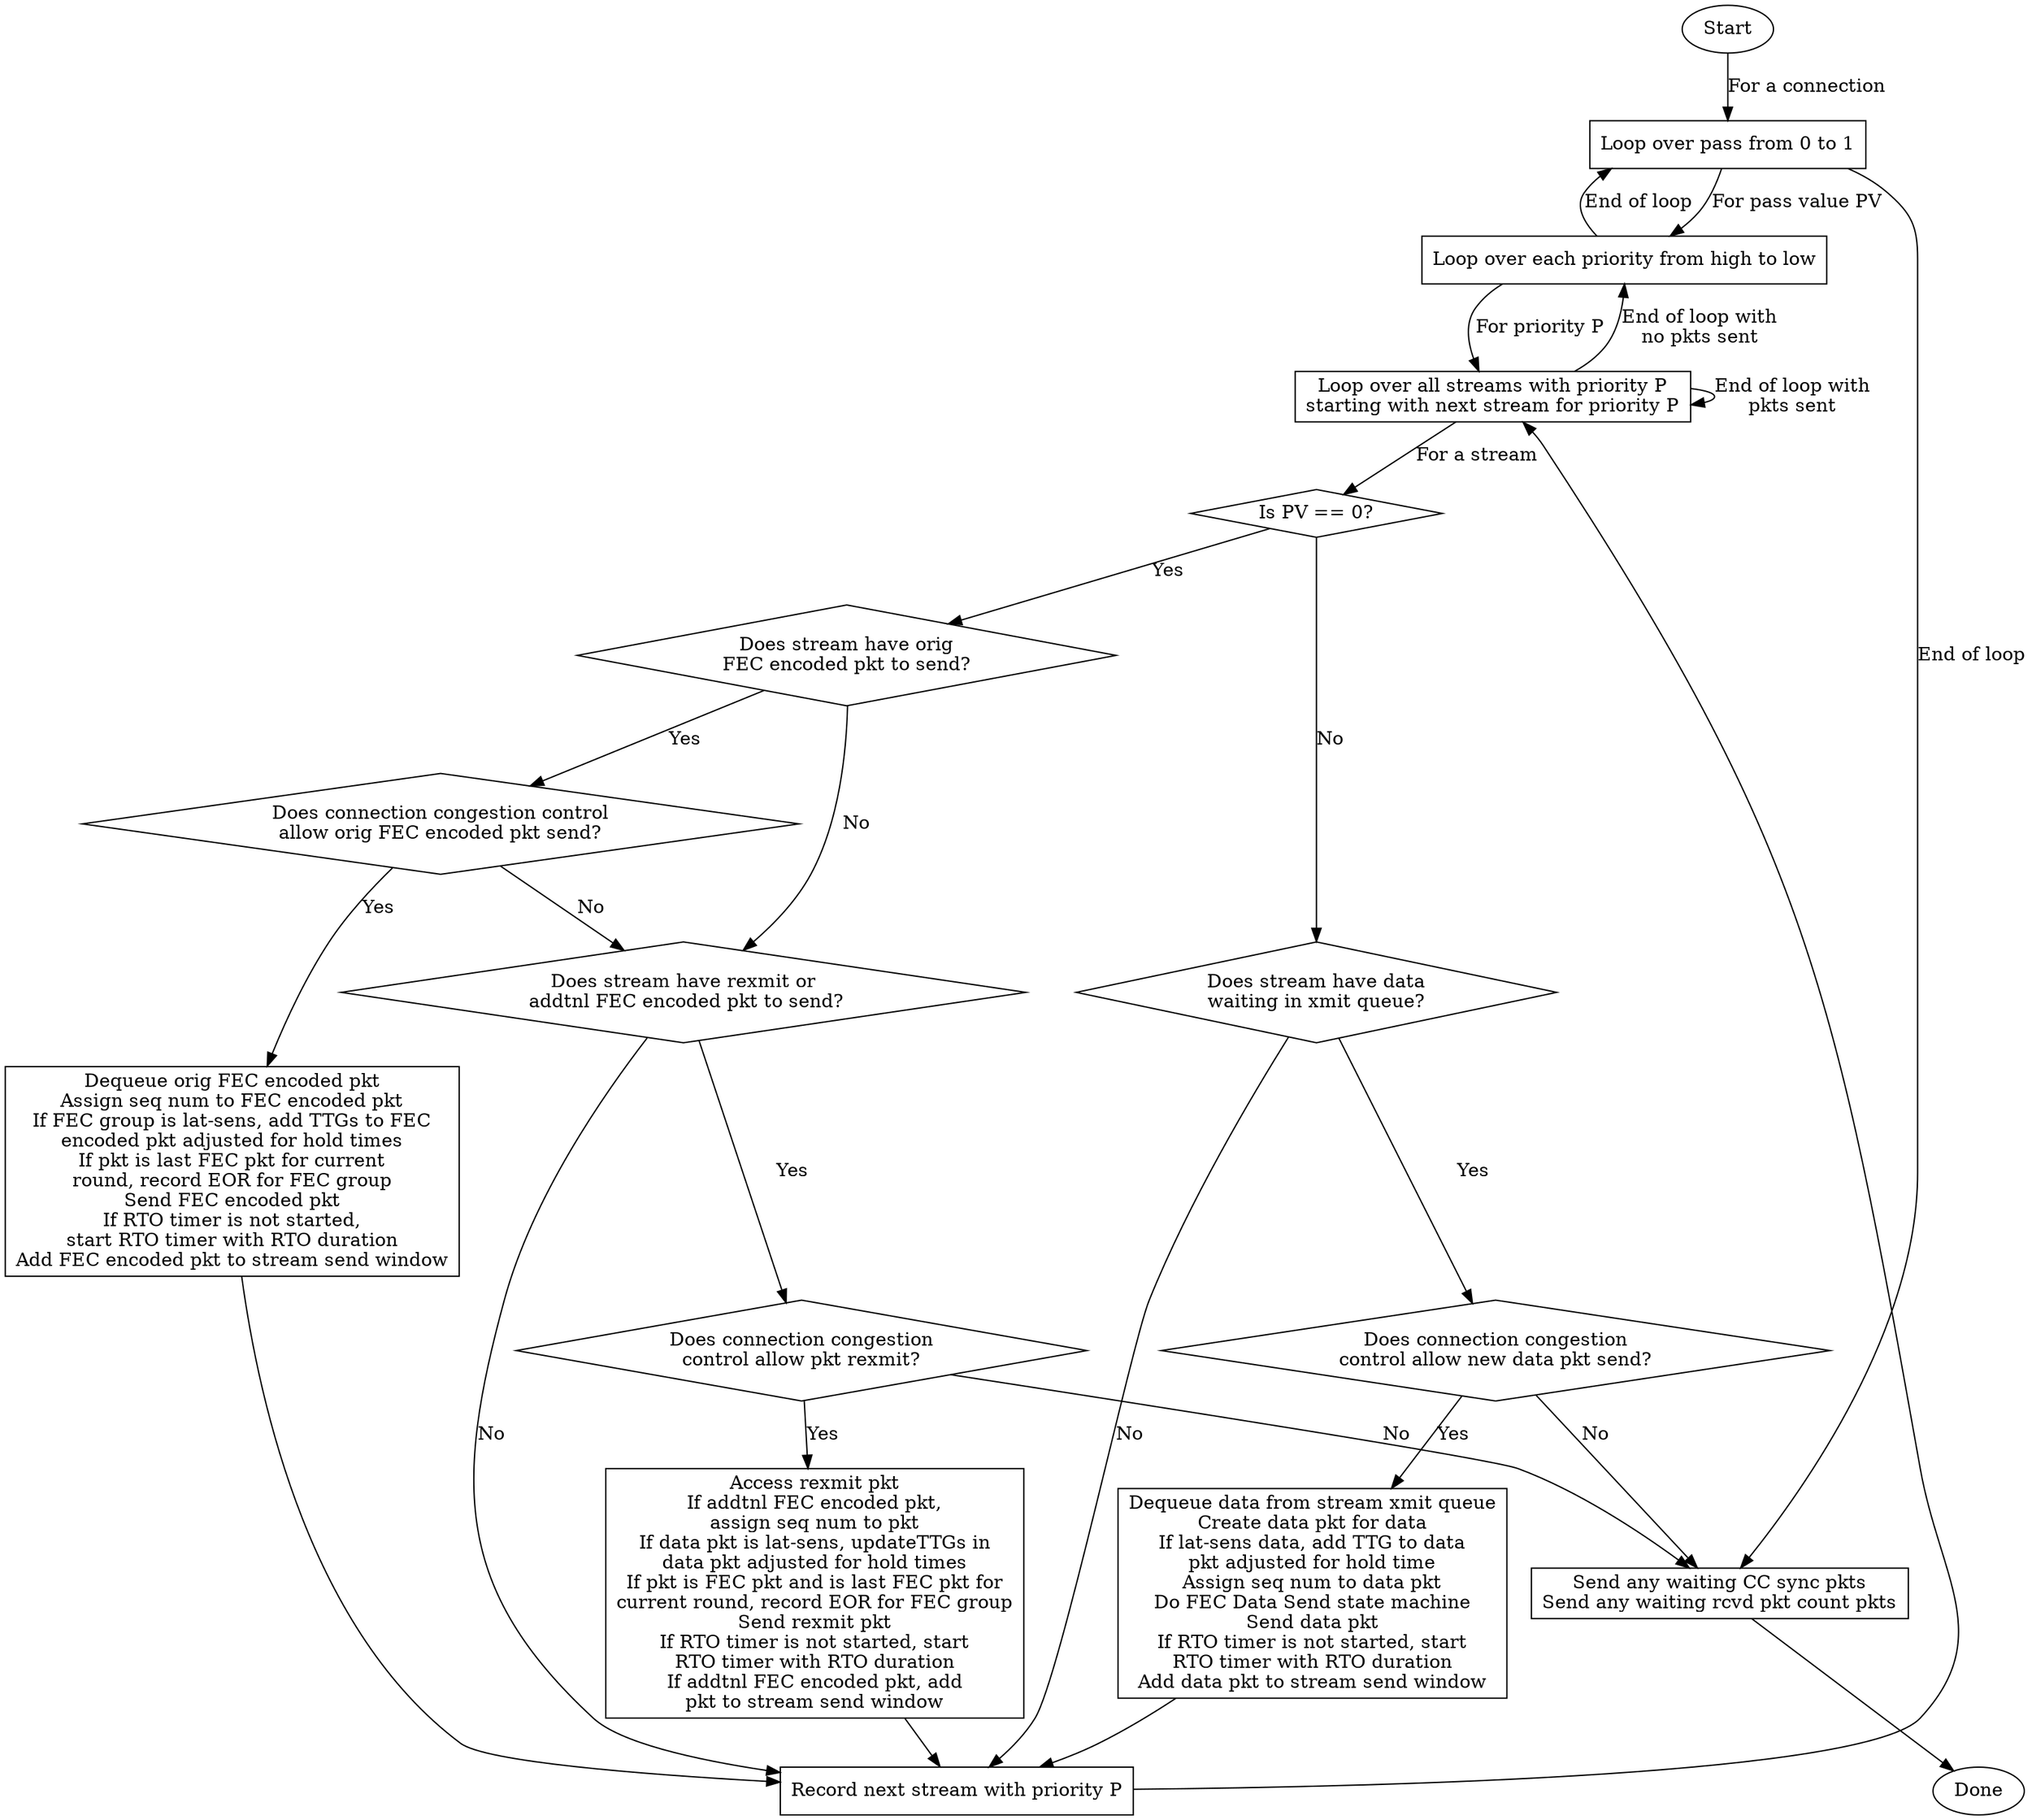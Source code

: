 digraph sliq_data_can_send {
    strt [ shape = ellipse, label = "Start" ];
    done [ shape = ellipse, label = "Done" ];
    blk1 [ shape = box,     label = "Loop over pass from 0 to 1" ];
    blk2 [ shape = box,     label = "Loop over each priority from high to low" ];
    blk3 [ shape = box,     label = "Loop over all streams with priority P\nstarting with next stream for priority P" ];
    blk4 [ shape = box,     label = "Dequeue orig FEC encoded pkt\nAssign seq num to FEC encoded pkt\nIf FEC group is lat-sens, add TTGs to FEC\nencoded pkt adjusted for hold times\nIf pkt is last FEC pkt for current\nround, record EOR for FEC group\nSend FEC encoded pkt\nIf RTO timer is not started,\nstart RTO timer with RTO duration\nAdd FEC encoded pkt to stream send window" ];
    blk5 [ shape = box,     label = "Access rexmit pkt\nIf addtnl FEC encoded pkt,\nassign seq num to pkt\nIf data pkt is lat-sens, updateTTGs in\ndata pkt adjusted for hold times\nIf pkt is FEC pkt and is last FEC pkt for\ncurrent round, record EOR for FEC group\nSend rexmit pkt\nIf RTO timer is not started, start\nRTO timer with RTO duration\nIf addtnl FEC encoded pkt, add\npkt to stream send window" ];
    blk6 [ shape = box,     label = "Dequeue data from stream xmit queue\nCreate data pkt for data\nIf lat-sens data, add TTG to data\npkt adjusted for hold time\nAssign seq num to data pkt\nDo FEC Data Send state machine\nSend data pkt\nIf RTO timer is not started, start\nRTO timer with RTO duration\nAdd data pkt to stream send window" ];
    blk7 [ shape = box,     label = "Record next stream with priority P" ];
    blk8 [ shape = box,     label = "Send any waiting CC sync pkts\nSend any waiting rcvd pkt count pkts" ];
    dsc1 [ shape = diamond, label = "Is PV == 0?" ];
    dsc2 [ shape = diamond, label = "Does stream have orig\nFEC encoded pkt to send?" ];
    dsc3 [ shape = diamond, label = "Does connection congestion control\nallow orig FEC encoded pkt send?" ];
    dsc4 [ shape = diamond, label = "Does stream have rexmit or\n addtnl FEC encoded pkt to send?" ];
    dsc5 [ shape = diamond, label = "Does connection congestion\ncontrol allow pkt rexmit?" ];
    dsc6 [ shape = diamond, label = "Does stream have data\nwaiting in xmit queue?" ];
    dsc7 [ shape = diamond, label = "Does connection congestion\ncontrol allow new data pkt send?" ];

    strt -> blk1 [ label = "For a connection" ];

    blk1 -> blk2 [ label = "For pass value PV" ];
    blk1 -> blk8 [ label = "End of loop" ];

    blk2 -> blk3 [ label = "For priority P" ];
    blk2 -> blk1 [ label = "End of loop" ];

    blk3 -> dsc1 [ label = "For a stream" ];
    blk3 -> blk2 [ label = "End of loop with\nno pkts sent" ];
    blk3 -> blk3 [ label = "End of loop with\npkts sent" ];

    dsc1 -> dsc2 [ label = "Yes" ];
    dsc1 -> dsc6 [ label = "No" ];

    dsc2 -> dsc3 [ label = "Yes" ];
    dsc2 -> dsc4 [ label = "No" ];

    dsc3 -> blk4 [ label = "Yes" ];
    dsc3 -> dsc4 [ label = "No" ];

    dsc4 -> dsc5 [ label = "Yes" ];
    dsc4 -> blk7 [ label = "No" ];

    dsc5 -> blk5 [ label = "Yes" ];
    dsc5 -> blk8 [ label = "No" ];

    dsc6 -> dsc7 [ label = "Yes" ];
    dsc6 -> blk7 [ label = "No" ];

    dsc7 -> blk6 [ label = "Yes" ];
    dsc7 -> blk8 [ label = "No" ];

    blk4 -> blk7;
    blk5 -> blk7;
    blk6 -> blk7;
    blk7 -> blk3;

    blk8 -> done;
}
